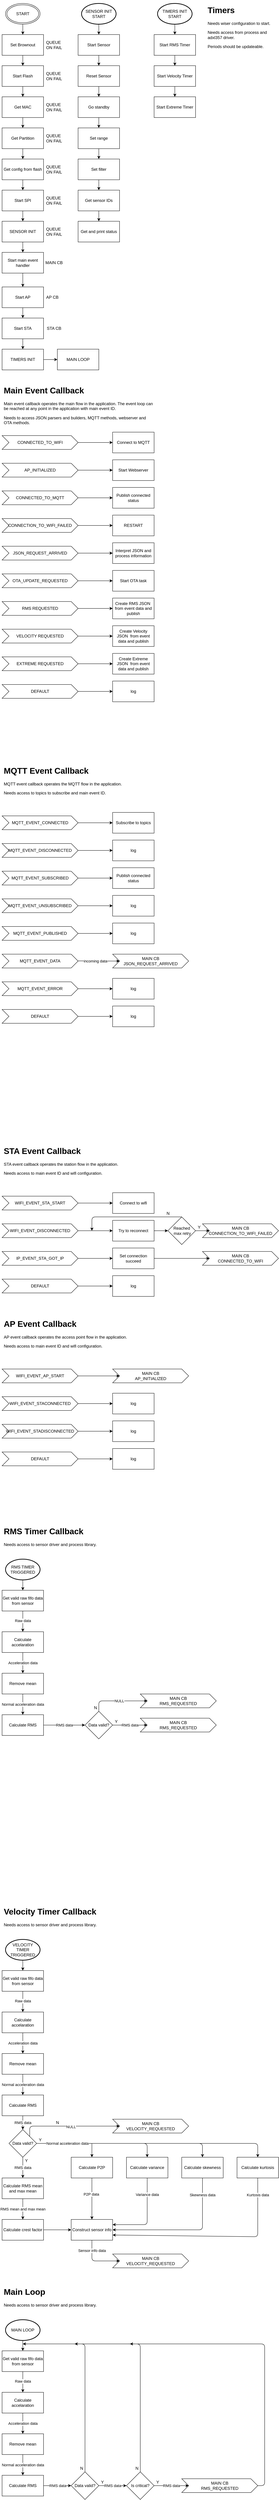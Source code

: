 <mxfile><diagram id="dHysJ7W38KadQ6TBXxFh" name="Page-1"><mxGraphModel dx="1152" dy="-629" grid="1" gridSize="10" guides="1" tooltips="1" connect="1" arrows="1" fold="1" page="1" pageScale="1" pageWidth="850" pageHeight="1100" math="0" shadow="0"><root><mxCell id="0"/><mxCell id="1" parent="0"/><mxCell id="74" value="" style="edgeStyle=none;html=1;" parent="1" source="72" target="73" edge="1"><mxGeometry relative="1" as="geometry"/></mxCell><mxCell id="72" value="START" style="ellipse;shape=doubleEllipse;whiteSpace=wrap;html=1;" parent="1" vertex="1"><mxGeometry x="50" y="1120" width="100" height="60" as="geometry"/></mxCell><mxCell id="76" value="" style="edgeStyle=none;html=1;" parent="1" source="73" target="75" edge="1"><mxGeometry relative="1" as="geometry"/></mxCell><mxCell id="73" value="Set Brownout" style="whiteSpace=wrap;html=1;" parent="1" vertex="1"><mxGeometry x="40" y="1210" width="120" height="60" as="geometry"/></mxCell><mxCell id="78" value="" style="edgeStyle=none;html=1;" parent="1" source="75" target="77" edge="1"><mxGeometry relative="1" as="geometry"/></mxCell><mxCell id="75" value="Start Flash" style="whiteSpace=wrap;html=1;" parent="1" vertex="1"><mxGeometry x="40" y="1300" width="120" height="60" as="geometry"/></mxCell><mxCell id="80" value="" style="edgeStyle=none;html=1;" parent="1" source="77" target="79" edge="1"><mxGeometry relative="1" as="geometry"/></mxCell><mxCell id="77" value="Get MAC" style="whiteSpace=wrap;html=1;" parent="1" vertex="1"><mxGeometry x="40" y="1390" width="120" height="60" as="geometry"/></mxCell><mxCell id="82" value="" style="edgeStyle=none;html=1;" parent="1" source="79" target="81" edge="1"><mxGeometry relative="1" as="geometry"/></mxCell><mxCell id="79" value="Get Partition" style="whiteSpace=wrap;html=1;" parent="1" vertex="1"><mxGeometry x="40" y="1480" width="120" height="60" as="geometry"/></mxCell><mxCell id="84" value="" style="edgeStyle=none;html=1;" parent="1" source="81" target="83" edge="1"><mxGeometry relative="1" as="geometry"/></mxCell><mxCell id="81" value="Get config from flash" style="whiteSpace=wrap;html=1;" parent="1" vertex="1"><mxGeometry x="40" y="1570" width="120" height="60" as="geometry"/></mxCell><mxCell id="123" style="edgeStyle=none;html=1;exitX=0.5;exitY=1;exitDx=0;exitDy=0;entryX=0.5;entryY=0;entryDx=0;entryDy=0;" parent="1" source="83" target="108" edge="1"><mxGeometry relative="1" as="geometry"/></mxCell><mxCell id="83" value="Start SPI" style="whiteSpace=wrap;html=1;" parent="1" vertex="1"><mxGeometry x="40" y="1660" width="120" height="60" as="geometry"/></mxCell><mxCell id="90" value="" style="edgeStyle=none;html=1;" parent="1" source="87" target="89" edge="1"><mxGeometry relative="1" as="geometry"/></mxCell><mxCell id="87" value="Reset Sensor" style="whiteSpace=wrap;html=1;" parent="1" vertex="1"><mxGeometry x="260" y="1300" width="120" height="60" as="geometry"/></mxCell><mxCell id="92" value="" style="edgeStyle=none;html=1;" parent="1" source="89" target="91" edge="1"><mxGeometry relative="1" as="geometry"/></mxCell><mxCell id="89" value="Go standby" style="whiteSpace=wrap;html=1;" parent="1" vertex="1"><mxGeometry x="260" y="1390" width="120" height="60" as="geometry"/></mxCell><mxCell id="94" value="" style="edgeStyle=none;html=1;" parent="1" source="91" target="93" edge="1"><mxGeometry relative="1" as="geometry"/></mxCell><mxCell id="91" value="Set range" style="whiteSpace=wrap;html=1;" parent="1" vertex="1"><mxGeometry x="260" y="1480" width="120" height="60" as="geometry"/></mxCell><mxCell id="96" value="" style="edgeStyle=none;html=1;" parent="1" source="93" target="95" edge="1"><mxGeometry relative="1" as="geometry"/></mxCell><mxCell id="93" value="Set filter" style="whiteSpace=wrap;html=1;" parent="1" vertex="1"><mxGeometry x="260" y="1570" width="120" height="60" as="geometry"/></mxCell><mxCell id="98" value="" style="edgeStyle=none;html=1;" parent="1" source="95" target="97" edge="1"><mxGeometry relative="1" as="geometry"/></mxCell><mxCell id="95" value="Get sensor IDs" style="whiteSpace=wrap;html=1;" parent="1" vertex="1"><mxGeometry x="260" y="1660" width="120" height="60" as="geometry"/></mxCell><mxCell id="97" value="Get and print status" style="whiteSpace=wrap;html=1;" parent="1" vertex="1"><mxGeometry x="260" y="1750" width="120" height="60" as="geometry"/></mxCell><mxCell id="102" value="" style="edgeStyle=none;html=1;" parent="1" source="99" target="101" edge="1"><mxGeometry relative="1" as="geometry"/></mxCell><mxCell id="99" value="Start AP" style="whiteSpace=wrap;html=1;" parent="1" vertex="1"><mxGeometry x="40" y="1940" width="120" height="60" as="geometry"/></mxCell><mxCell id="125" value="" style="edgeStyle=none;html=1;" parent="1" source="101" target="124" edge="1"><mxGeometry relative="1" as="geometry"/></mxCell><mxCell id="101" value="Start STA" style="whiteSpace=wrap;html=1;" parent="1" vertex="1"><mxGeometry x="40" y="2030" width="120" height="60" as="geometry"/></mxCell><mxCell id="119" style="edgeStyle=none;html=1;exitX=0.5;exitY=1;exitDx=0;exitDy=0;exitPerimeter=0;entryX=0.5;entryY=0;entryDx=0;entryDy=0;" parent="1" source="103" target="118" edge="1"><mxGeometry relative="1" as="geometry"/></mxCell><mxCell id="103" value="&lt;span&gt;SENSOR INIT START&lt;/span&gt;" style="strokeWidth=2;html=1;shape=mxgraph.flowchart.start_1;whiteSpace=wrap;" parent="1" vertex="1"><mxGeometry x="270" y="1120" width="100" height="60" as="geometry"/></mxCell><mxCell id="149" value="" style="edgeStyle=none;html=1;" parent="1" source="108" target="148" edge="1"><mxGeometry relative="1" as="geometry"/></mxCell><mxCell id="108" value="SENSOR INIT" style="whiteSpace=wrap;html=1;" parent="1" vertex="1"><mxGeometry x="40" y="1750" width="120" height="60" as="geometry"/></mxCell><mxCell id="113" value="STA CB" style="text;html=1;align=center;verticalAlign=middle;resizable=0;points=[];autosize=1;strokeColor=none;fillColor=none;" parent="1" vertex="1"><mxGeometry x="160" y="2050" width="60" height="20" as="geometry"/></mxCell><mxCell id="114" value="AP CB" style="text;html=1;align=center;verticalAlign=middle;resizable=0;points=[];autosize=1;strokeColor=none;fillColor=none;" parent="1" vertex="1"><mxGeometry x="160" y="1960" width="50" height="20" as="geometry"/></mxCell><mxCell id="122" style="edgeStyle=none;html=1;exitX=0.5;exitY=1;exitDx=0;exitDy=0;entryX=0.5;entryY=0;entryDx=0;entryDy=0;" parent="1" source="118" target="87" edge="1"><mxGeometry relative="1" as="geometry"/></mxCell><mxCell id="118" value="Start Sensor" style="whiteSpace=wrap;html=1;" parent="1" vertex="1"><mxGeometry x="260" y="1210" width="120" height="60" as="geometry"/></mxCell><mxCell id="153" value="" style="edgeStyle=none;html=1;" parent="1" source="124" target="152" edge="1"><mxGeometry relative="1" as="geometry"/></mxCell><mxCell id="124" value="TIMERS INIT" style="whiteSpace=wrap;html=1;" parent="1" vertex="1"><mxGeometry x="40" y="2120" width="120" height="60" as="geometry"/></mxCell><mxCell id="133" value="" style="edgeStyle=none;html=1;" parent="1" source="134" target="136" edge="1"><mxGeometry relative="1" as="geometry"/></mxCell><mxCell id="134" value="Start Velocity Timer" style="whiteSpace=wrap;html=1;" parent="1" vertex="1"><mxGeometry x="480" y="1300" width="120" height="60" as="geometry"/></mxCell><mxCell id="136" value="Start Extreme Timer" style="whiteSpace=wrap;html=1;" parent="1" vertex="1"><mxGeometry x="480" y="1390" width="120" height="60" as="geometry"/></mxCell><mxCell id="144" style="edgeStyle=none;html=1;exitX=0.5;exitY=1;exitDx=0;exitDy=0;exitPerimeter=0;entryX=0.5;entryY=0;entryDx=0;entryDy=0;" parent="1" source="145" target="147" edge="1"><mxGeometry relative="1" as="geometry"/></mxCell><mxCell id="145" value="&lt;span&gt;TIMERS INIT START&lt;/span&gt;" style="strokeWidth=2;html=1;shape=mxgraph.flowchart.start_1;whiteSpace=wrap;" parent="1" vertex="1"><mxGeometry x="490" y="1120" width="100" height="60" as="geometry"/></mxCell><mxCell id="146" style="edgeStyle=none;html=1;exitX=0.5;exitY=1;exitDx=0;exitDy=0;entryX=0.5;entryY=0;entryDx=0;entryDy=0;" parent="1" source="147" target="134" edge="1"><mxGeometry relative="1" as="geometry"/></mxCell><mxCell id="147" value="Start RMS Timer" style="whiteSpace=wrap;html=1;" parent="1" vertex="1"><mxGeometry x="480" y="1210" width="120" height="60" as="geometry"/></mxCell><mxCell id="150" style="edgeStyle=none;html=1;exitX=0.5;exitY=1;exitDx=0;exitDy=0;entryX=0.5;entryY=0;entryDx=0;entryDy=0;" parent="1" source="148" target="99" edge="1"><mxGeometry relative="1" as="geometry"/></mxCell><mxCell id="148" value="Start main event handler" style="whiteSpace=wrap;html=1;" parent="1" vertex="1"><mxGeometry x="40" y="1840" width="120" height="60" as="geometry"/></mxCell><mxCell id="151" value="MAIN CB" style="text;html=1;align=center;verticalAlign=middle;resizable=0;points=[];autosize=1;strokeColor=none;fillColor=none;" parent="1" vertex="1"><mxGeometry x="155" y="1860" width="70" height="20" as="geometry"/></mxCell><mxCell id="152" value="MAIN LOOP" style="whiteSpace=wrap;html=1;" parent="1" vertex="1"><mxGeometry x="200" y="2120" width="120" height="60" as="geometry"/></mxCell><mxCell id="156" value="&lt;h1&gt;Timers&lt;/h1&gt;&lt;p&gt;&lt;span&gt;Needs wiser configuration to start.&lt;/span&gt;&lt;/p&gt;&lt;p&gt;&lt;span&gt;Needs access from process and adxl357 driver.&lt;/span&gt;&lt;/p&gt;&lt;p&gt;Periods should be updateable.&lt;/p&gt;" style="text;html=1;strokeColor=none;fillColor=none;spacing=5;spacingTop=-20;whiteSpace=wrap;overflow=hidden;rounded=0;" parent="1" vertex="1"><mxGeometry x="630" y="1120" width="190" height="330" as="geometry"/></mxCell><mxCell id="157" value="QUEUE&amp;nbsp;&lt;br&gt;ON FAIL" style="text;html=1;align=center;verticalAlign=middle;resizable=0;points=[];autosize=1;strokeColor=none;fillColor=none;" parent="1" vertex="1"><mxGeometry x="160" y="1225" width="60" height="30" as="geometry"/></mxCell><mxCell id="158" value="QUEUE&amp;nbsp;&lt;br&gt;ON FAIL" style="text;html=1;align=center;verticalAlign=middle;resizable=0;points=[];autosize=1;strokeColor=none;fillColor=none;" parent="1" vertex="1"><mxGeometry x="160" y="1315" width="60" height="30" as="geometry"/></mxCell><mxCell id="159" value="QUEUE&amp;nbsp;&lt;br&gt;ON FAIL" style="text;html=1;align=center;verticalAlign=middle;resizable=0;points=[];autosize=1;strokeColor=none;fillColor=none;" parent="1" vertex="1"><mxGeometry x="160" y="1405" width="60" height="30" as="geometry"/></mxCell><mxCell id="160" value="QUEUE&amp;nbsp;&lt;br&gt;ON FAIL" style="text;html=1;align=center;verticalAlign=middle;resizable=0;points=[];autosize=1;strokeColor=none;fillColor=none;" parent="1" vertex="1"><mxGeometry x="160" y="1495" width="60" height="30" as="geometry"/></mxCell><mxCell id="161" value="QUEUE&amp;nbsp;&lt;br&gt;ON FAIL" style="text;html=1;align=center;verticalAlign=middle;resizable=0;points=[];autosize=1;strokeColor=none;fillColor=none;" parent="1" vertex="1"><mxGeometry x="160" y="1585" width="60" height="30" as="geometry"/></mxCell><mxCell id="162" value="QUEUE&amp;nbsp;&lt;br&gt;ON FAIL" style="text;html=1;align=center;verticalAlign=middle;resizable=0;points=[];autosize=1;strokeColor=none;fillColor=none;" parent="1" vertex="1"><mxGeometry x="160" y="1675" width="60" height="30" as="geometry"/></mxCell><mxCell id="163" value="QUEUE&amp;nbsp;&lt;br&gt;ON FAIL" style="text;html=1;align=center;verticalAlign=middle;resizable=0;points=[];autosize=1;strokeColor=none;fillColor=none;" parent="1" vertex="1"><mxGeometry x="160" y="1765" width="60" height="30" as="geometry"/></mxCell><mxCell id="226" value="" style="edgeStyle=none;html=1;" parent="1" source="206" target="225" edge="1"><mxGeometry relative="1" as="geometry"/></mxCell><mxCell id="206" value="CONNECTED_TO_WIFI" style="shape=step;perimeter=stepPerimeter;whiteSpace=wrap;html=1;fixedSize=1;" parent="1" vertex="1"><mxGeometry x="40" y="2370" width="220" height="40" as="geometry"/></mxCell><mxCell id="228" value="" style="edgeStyle=none;html=1;" parent="1" source="214" target="227" edge="1"><mxGeometry relative="1" as="geometry"/></mxCell><mxCell id="214" value="AP_INITIALIZED" style="shape=step;perimeter=stepPerimeter;whiteSpace=wrap;html=1;fixedSize=1;" parent="1" vertex="1"><mxGeometry x="40" y="2450" width="220" height="40" as="geometry"/></mxCell><mxCell id="234" value="" style="edgeStyle=none;html=1;" parent="1" source="218" target="233" edge="1"><mxGeometry relative="1" as="geometry"/></mxCell><mxCell id="218" value="CONNECTED_TO_MQTT" style="shape=step;perimeter=stepPerimeter;whiteSpace=wrap;html=1;fixedSize=1;" parent="1" vertex="1"><mxGeometry x="40" y="2530" width="220" height="40" as="geometry"/></mxCell><mxCell id="236" value="" style="edgeStyle=none;html=1;" parent="1" source="220" target="235" edge="1"><mxGeometry relative="1" as="geometry"/></mxCell><mxCell id="220" value="CONNECTION_TO_WIFI_FAILED" style="shape=step;perimeter=stepPerimeter;whiteSpace=wrap;html=1;fixedSize=1;" parent="1" vertex="1"><mxGeometry x="40" y="2610" width="220" height="40" as="geometry"/></mxCell><mxCell id="240" value="" style="edgeStyle=none;html=1;" parent="1" source="221" target="239" edge="1"><mxGeometry relative="1" as="geometry"/></mxCell><mxCell id="221" value="RMS REQUESTED" style="shape=step;perimeter=stepPerimeter;whiteSpace=wrap;html=1;fixedSize=1;" parent="1" vertex="1"><mxGeometry x="40" y="2850" width="220" height="40" as="geometry"/></mxCell><mxCell id="242" style="edgeStyle=none;html=1;exitX=1;exitY=0.5;exitDx=0;exitDy=0;entryX=0;entryY=0.5;entryDx=0;entryDy=0;" parent="1" source="222" target="241" edge="1"><mxGeometry relative="1" as="geometry"/></mxCell><mxCell id="222" value="VELOCITY REQUESTED" style="shape=step;perimeter=stepPerimeter;whiteSpace=wrap;html=1;fixedSize=1;" parent="1" vertex="1"><mxGeometry x="40" y="2930" width="220" height="40" as="geometry"/></mxCell><mxCell id="244" style="edgeStyle=none;html=1;exitX=1;exitY=0.5;exitDx=0;exitDy=0;entryX=0;entryY=0.5;entryDx=0;entryDy=0;" parent="1" source="223" target="243" edge="1"><mxGeometry relative="1" as="geometry"/></mxCell><mxCell id="223" value="EXTREME REQUESTED" style="shape=step;perimeter=stepPerimeter;whiteSpace=wrap;html=1;fixedSize=1;" parent="1" vertex="1"><mxGeometry x="40" y="3010" width="220" height="40" as="geometry"/></mxCell><mxCell id="238" value="" style="edgeStyle=none;html=1;" parent="1" source="224" target="237" edge="1"><mxGeometry relative="1" as="geometry"/></mxCell><mxCell id="224" value="OTA_UPDATE_REQUESTED" style="shape=step;perimeter=stepPerimeter;whiteSpace=wrap;html=1;fixedSize=1;" parent="1" vertex="1"><mxGeometry x="40" y="2770" width="220" height="40" as="geometry"/></mxCell><mxCell id="225" value="Connect to MQTT" style="whiteSpace=wrap;html=1;" parent="1" vertex="1"><mxGeometry x="360" y="2360" width="120" height="60" as="geometry"/></mxCell><mxCell id="227" value="Start Webserver" style="whiteSpace=wrap;html=1;" parent="1" vertex="1"><mxGeometry x="360" y="2440" width="120" height="60" as="geometry"/></mxCell><mxCell id="233" value="Publish connected status" style="whiteSpace=wrap;html=1;" parent="1" vertex="1"><mxGeometry x="360" y="2520" width="120" height="60" as="geometry"/></mxCell><mxCell id="235" value="RESTART" style="whiteSpace=wrap;html=1;" parent="1" vertex="1"><mxGeometry x="360" y="2600" width="120" height="60" as="geometry"/></mxCell><mxCell id="237" value="Start OTA task" style="whiteSpace=wrap;html=1;" parent="1" vertex="1"><mxGeometry x="360" y="2760" width="120" height="60" as="geometry"/></mxCell><mxCell id="239" value="Create RMS JSON&amp;nbsp; from event data and publish" style="whiteSpace=wrap;html=1;" parent="1" vertex="1"><mxGeometry x="360" y="2840" width="120" height="60" as="geometry"/></mxCell><mxCell id="241" value="Create Velocity JSON&amp;nbsp; from event data and publish" style="whiteSpace=wrap;html=1;" parent="1" vertex="1"><mxGeometry x="360" y="2920" width="120" height="60" as="geometry"/></mxCell><mxCell id="243" value="Create Extreme JSON&amp;nbsp; from event data and publish" style="whiteSpace=wrap;html=1;" parent="1" vertex="1"><mxGeometry x="360" y="3000" width="120" height="60" as="geometry"/></mxCell><mxCell id="246" value="&lt;h1&gt;Main Event Callback&lt;/h1&gt;&lt;p&gt;Main event callback operates the main flow in the application. The event loop can be reached at any point in the application with main event ID.&lt;/p&gt;&lt;p&gt;Needs to access JSON parsers and builders, MQTT methods, webserver and OTA methods.&lt;/p&gt;" style="text;html=1;strokeColor=none;fillColor=none;spacing=5;spacingTop=-20;whiteSpace=wrap;overflow=hidden;rounded=0;" parent="1" vertex="1"><mxGeometry x="40" y="2220" width="440" height="130" as="geometry"/></mxCell><mxCell id="247" value="" style="edgeStyle=none;html=1;" parent="1" source="248" target="263" edge="1"><mxGeometry relative="1" as="geometry"/></mxCell><mxCell id="248" value="MQTT_EVENT_CONNECTED" style="shape=step;perimeter=stepPerimeter;whiteSpace=wrap;html=1;fixedSize=1;" parent="1" vertex="1"><mxGeometry x="40" y="3470" width="220" height="40" as="geometry"/></mxCell><mxCell id="249" value="" style="edgeStyle=none;html=1;" parent="1" source="250" target="264" edge="1"><mxGeometry relative="1" as="geometry"/></mxCell><mxCell id="250" value="MQTT_EVENT_DISCONNECTED" style="shape=step;perimeter=stepPerimeter;whiteSpace=wrap;html=1;fixedSize=1;" parent="1" vertex="1"><mxGeometry x="40" y="3550" width="220" height="40" as="geometry"/></mxCell><mxCell id="251" value="" style="edgeStyle=none;html=1;" parent="1" source="252" target="265" edge="1"><mxGeometry relative="1" as="geometry"/></mxCell><mxCell id="252" value="MQTT_EVENT_SUBSCRIBED" style="shape=step;perimeter=stepPerimeter;whiteSpace=wrap;html=1;fixedSize=1;" parent="1" vertex="1"><mxGeometry x="40" y="3630" width="220" height="40" as="geometry"/></mxCell><mxCell id="253" value="" style="edgeStyle=none;html=1;" parent="1" source="254" target="266" edge="1"><mxGeometry relative="1" as="geometry"/></mxCell><mxCell id="254" value="MQTT_EVENT_UNSUBSCRIBED" style="shape=step;perimeter=stepPerimeter;whiteSpace=wrap;html=1;fixedSize=1;" parent="1" vertex="1"><mxGeometry x="40" y="3710" width="220" height="40" as="geometry"/></mxCell><mxCell id="256" value="MQTT_EVENT_DATA" style="shape=step;perimeter=stepPerimeter;whiteSpace=wrap;html=1;fixedSize=1;" parent="1" vertex="1"><mxGeometry x="40" y="3870" width="220" height="40" as="geometry"/></mxCell><mxCell id="257" style="edgeStyle=none;html=1;exitX=1;exitY=0.5;exitDx=0;exitDy=0;entryX=0;entryY=0.5;entryDx=0;entryDy=0;" parent="1" source="258" target="269" edge="1"><mxGeometry relative="1" as="geometry"/></mxCell><mxCell id="258" value="MQTT_EVENT_ERROR" style="shape=step;perimeter=stepPerimeter;whiteSpace=wrap;html=1;fixedSize=1;" parent="1" vertex="1"><mxGeometry x="40" y="3950" width="220" height="40" as="geometry"/></mxCell><mxCell id="259" style="edgeStyle=none;html=1;exitX=1;exitY=0.5;exitDx=0;exitDy=0;entryX=0;entryY=0.5;entryDx=0;entryDy=0;" parent="1" source="260" target="270" edge="1"><mxGeometry relative="1" as="geometry"/></mxCell><mxCell id="260" value="DEFAULT" style="shape=step;perimeter=stepPerimeter;whiteSpace=wrap;html=1;fixedSize=1;" parent="1" vertex="1"><mxGeometry x="40" y="4030" width="220" height="40" as="geometry"/></mxCell><mxCell id="261" value="" style="edgeStyle=none;html=1;" parent="1" source="262" target="267" edge="1"><mxGeometry relative="1" as="geometry"/></mxCell><mxCell id="262" value="MQTT_EVENT_PUBLISHED" style="shape=step;perimeter=stepPerimeter;whiteSpace=wrap;html=1;fixedSize=1;" parent="1" vertex="1"><mxGeometry x="40" y="3790" width="220" height="40" as="geometry"/></mxCell><mxCell id="263" value="Subscribe to topics" style="whiteSpace=wrap;html=1;" parent="1" vertex="1"><mxGeometry x="360" y="3460" width="120" height="60" as="geometry"/></mxCell><mxCell id="264" value="log" style="whiteSpace=wrap;html=1;" parent="1" vertex="1"><mxGeometry x="360" y="3540" width="120" height="60" as="geometry"/></mxCell><mxCell id="265" value="Publish connected status" style="whiteSpace=wrap;html=1;" parent="1" vertex="1"><mxGeometry x="360" y="3620" width="120" height="60" as="geometry"/></mxCell><mxCell id="266" value="log" style="whiteSpace=wrap;html=1;" parent="1" vertex="1"><mxGeometry x="360" y="3700" width="120" height="60" as="geometry"/></mxCell><mxCell id="267" value="log" style="whiteSpace=wrap;html=1;" parent="1" vertex="1"><mxGeometry x="360" y="3780" width="120" height="60" as="geometry"/></mxCell><mxCell id="269" value="log" style="whiteSpace=wrap;html=1;" parent="1" vertex="1"><mxGeometry x="360" y="3940" width="120" height="60" as="geometry"/></mxCell><mxCell id="270" value="log" style="whiteSpace=wrap;html=1;" parent="1" vertex="1"><mxGeometry x="360" y="4020" width="120" height="60" as="geometry"/></mxCell><mxCell id="271" value="&lt;h1&gt;MQTT Event Callback&lt;/h1&gt;&lt;p&gt;MQTT event callback operates the MQTT flow in the application.&lt;/p&gt;&lt;p&gt;Needs access to topics to subscribe and main event ID.&lt;/p&gt;" style="text;html=1;strokeColor=none;fillColor=none;spacing=5;spacingTop=-20;whiteSpace=wrap;overflow=hidden;rounded=0;" parent="1" vertex="1"><mxGeometry x="40" y="3320" width="440" height="130" as="geometry"/></mxCell><mxCell id="272" value="MAIN CB &lt;br&gt;JSON_REQUEST_ARRIVED" style="shape=step;perimeter=stepPerimeter;whiteSpace=wrap;html=1;fixedSize=1;" parent="1" vertex="1"><mxGeometry x="360" y="3870" width="220" height="40" as="geometry"/></mxCell><mxCell id="274" value="" style="endArrow=classic;html=1;entryX=0;entryY=0.5;entryDx=0;entryDy=0;" parent="1" target="272" edge="1"><mxGeometry relative="1" as="geometry"><mxPoint x="260" y="3889.5" as="sourcePoint"/><mxPoint x="360" y="3889.5" as="targetPoint"/></mxGeometry></mxCell><mxCell id="275" value="incoming data" style="edgeLabel;resizable=0;html=1;align=center;verticalAlign=middle;" parent="274" connectable="0" vertex="1"><mxGeometry relative="1" as="geometry"><mxPoint x="-10" as="offset"/></mxGeometry></mxCell><mxCell id="277" value="" style="edgeStyle=none;html=1;" parent="1" source="278" target="292" edge="1"><mxGeometry relative="1" as="geometry"/></mxCell><mxCell id="278" value="WIFI_EVENT_STA_START" style="shape=step;perimeter=stepPerimeter;whiteSpace=wrap;html=1;fixedSize=1;" parent="1" vertex="1"><mxGeometry x="40" y="4570" width="220" height="40" as="geometry"/></mxCell><mxCell id="279" value="" style="edgeStyle=none;html=1;" parent="1" source="280" target="293" edge="1"><mxGeometry relative="1" as="geometry"/></mxCell><mxCell id="280" value="WIFI_EVENT_DISCONNECTED" style="shape=step;perimeter=stepPerimeter;whiteSpace=wrap;html=1;fixedSize=1;" parent="1" vertex="1"><mxGeometry x="40" y="4650" width="220" height="40" as="geometry"/></mxCell><mxCell id="316" style="edgeStyle=none;html=1;exitX=1;exitY=0.5;exitDx=0;exitDy=0;entryX=0;entryY=0.5;entryDx=0;entryDy=0;" parent="1" source="285" target="315" edge="1"><mxGeometry relative="1" as="geometry"/></mxCell><mxCell id="285" value="IP_EVENT_STA_GOT_IP" style="shape=step;perimeter=stepPerimeter;whiteSpace=wrap;html=1;fixedSize=1;" parent="1" vertex="1"><mxGeometry x="40" y="4730" width="220" height="40" as="geometry"/></mxCell><mxCell id="288" style="edgeStyle=none;html=1;exitX=1;exitY=0.5;exitDx=0;exitDy=0;entryX=0;entryY=0.5;entryDx=0;entryDy=0;" parent="1" source="289" target="298" edge="1"><mxGeometry relative="1" as="geometry"/></mxCell><mxCell id="289" value="DEFAULT" style="shape=step;perimeter=stepPerimeter;whiteSpace=wrap;html=1;fixedSize=1;" parent="1" vertex="1"><mxGeometry x="40" y="4810" width="220" height="40" as="geometry"/></mxCell><mxCell id="292" value="Connect to wifi" style="whiteSpace=wrap;html=1;" parent="1" vertex="1"><mxGeometry x="360" y="4560" width="120" height="60" as="geometry"/></mxCell><mxCell id="304" value="" style="edgeStyle=none;html=1;" parent="1" source="293" target="303" edge="1"><mxGeometry relative="1" as="geometry"/></mxCell><mxCell id="293" value="Try to reconnect" style="whiteSpace=wrap;html=1;" parent="1" vertex="1"><mxGeometry x="360" y="4640" width="120" height="60" as="geometry"/></mxCell><mxCell id="298" value="log" style="whiteSpace=wrap;html=1;" parent="1" vertex="1"><mxGeometry x="360" y="4800" width="120" height="60" as="geometry"/></mxCell><mxCell id="299" value="&lt;h1&gt;STA Event Callback&lt;/h1&gt;&lt;p&gt;STA event callback operates the station flow in the application.&lt;/p&gt;&lt;p&gt;Needs access to main event ID and wifi configuration.&lt;/p&gt;" style="text;html=1;strokeColor=none;fillColor=none;spacing=5;spacingTop=-20;whiteSpace=wrap;overflow=hidden;rounded=0;" parent="1" vertex="1"><mxGeometry x="40" y="4420" width="440" height="130" as="geometry"/></mxCell><mxCell id="300" value="MAIN CB &lt;br&gt;CONNECTED_TO_WIFI" style="shape=step;perimeter=stepPerimeter;whiteSpace=wrap;html=1;fixedSize=1;" parent="1" vertex="1"><mxGeometry x="620" y="4730" width="220" height="40" as="geometry"/></mxCell><mxCell id="306" value="" style="edgeStyle=none;html=1;entryX=0;entryY=0.5;entryDx=0;entryDy=0;" parent="1" source="303" target="312" edge="1"><mxGeometry relative="1" as="geometry"><mxPoint x="640" y="4670" as="targetPoint"/></mxGeometry></mxCell><mxCell id="313" style="edgeStyle=none;html=1;exitX=0.5;exitY=0;exitDx=0;exitDy=0;" parent="1" source="303" edge="1"><mxGeometry relative="1" as="geometry"><mxPoint x="300" y="4670" as="targetPoint"/><Array as="points"><mxPoint x="300" y="4630"/></Array></mxGeometry></mxCell><mxCell id="303" value="Reached&lt;br&gt;&amp;nbsp;max retry" style="rhombus;whiteSpace=wrap;html=1;" parent="1" vertex="1"><mxGeometry x="520" y="4630" width="80" height="80" as="geometry"/></mxCell><mxCell id="307" value="Y" style="text;html=1;align=center;verticalAlign=middle;resizable=0;points=[];autosize=1;strokeColor=none;fillColor=none;" parent="1" vertex="1"><mxGeometry x="600" y="4650" width="20" height="20" as="geometry"/></mxCell><mxCell id="309" value="" style="edgeStyle=none;html=1;" parent="1" source="310" target="311" edge="1"><mxGeometry relative="1" as="geometry"/></mxCell><mxCell id="310" value="JSON_REQUEST_ARRIVED" style="shape=step;perimeter=stepPerimeter;whiteSpace=wrap;html=1;fixedSize=1;" parent="1" vertex="1"><mxGeometry x="40" y="2690" width="220" height="40" as="geometry"/></mxCell><mxCell id="311" value="Interpret JSON and process information" style="whiteSpace=wrap;html=1;" parent="1" vertex="1"><mxGeometry x="360" y="2680" width="120" height="60" as="geometry"/></mxCell><mxCell id="312" value="MAIN CB &lt;br&gt;CONNECTION_TO_WIFI_FAILED" style="shape=step;perimeter=stepPerimeter;whiteSpace=wrap;html=1;fixedSize=1;" parent="1" vertex="1"><mxGeometry x="620" y="4650" width="220" height="40" as="geometry"/></mxCell><mxCell id="314" value="N" style="text;html=1;align=center;verticalAlign=middle;resizable=0;points=[];autosize=1;strokeColor=none;fillColor=none;" parent="1" vertex="1"><mxGeometry x="510" y="4610" width="20" height="20" as="geometry"/></mxCell><mxCell id="317" style="edgeStyle=none;html=1;exitX=1;exitY=0.5;exitDx=0;exitDy=0;entryX=0;entryY=0.5;entryDx=0;entryDy=0;" parent="1" source="315" target="300" edge="1"><mxGeometry relative="1" as="geometry"/></mxCell><mxCell id="315" value="Set connection succeed" style="whiteSpace=wrap;html=1;" parent="1" vertex="1"><mxGeometry x="360" y="4720" width="120" height="60" as="geometry"/></mxCell><mxCell id="318" value="" style="edgeStyle=none;html=1;entryX=0;entryY=0.5;entryDx=0;entryDy=0;" parent="1" source="319" target="340" edge="1"><mxGeometry relative="1" as="geometry"><mxPoint x="360" y="5090" as="targetPoint"/></mxGeometry></mxCell><mxCell id="319" value="WIFI_EVENT_AP_START" style="shape=step;perimeter=stepPerimeter;whiteSpace=wrap;html=1;fixedSize=1;" parent="1" vertex="1"><mxGeometry x="40" y="5070" width="220" height="40" as="geometry"/></mxCell><mxCell id="320" value="" style="edgeStyle=none;html=1;" parent="1" source="321" target="328" edge="1"><mxGeometry relative="1" as="geometry"/></mxCell><mxCell id="321" value="WIFI_EVENT_STACONNECTED" style="shape=step;perimeter=stepPerimeter;whiteSpace=wrap;html=1;fixedSize=1;" parent="1" vertex="1"><mxGeometry x="40" y="5150" width="220" height="40" as="geometry"/></mxCell><mxCell id="324" style="edgeStyle=none;html=1;exitX=1;exitY=0.5;exitDx=0;exitDy=0;entryX=0;entryY=0.5;entryDx=0;entryDy=0;" parent="1" source="325" target="329" edge="1"><mxGeometry relative="1" as="geometry"/></mxCell><mxCell id="325" value="DEFAULT" style="shape=step;perimeter=stepPerimeter;whiteSpace=wrap;html=1;fixedSize=1;" parent="1" vertex="1"><mxGeometry x="40" y="5310" width="220" height="40" as="geometry"/></mxCell><mxCell id="328" value="log" style="whiteSpace=wrap;html=1;" parent="1" vertex="1"><mxGeometry x="360" y="5140" width="120" height="60" as="geometry"/></mxCell><mxCell id="329" value="log" style="whiteSpace=wrap;html=1;" parent="1" vertex="1"><mxGeometry x="360" y="5300" width="120" height="60" as="geometry"/></mxCell><mxCell id="330" value="&lt;h1&gt;AP Event Callback&lt;/h1&gt;&lt;p&gt;AP event callback operates the access point flow in the application.&lt;/p&gt;&lt;p&gt;Needs access to main event ID and wifi configuration.&lt;/p&gt;" style="text;html=1;strokeColor=none;fillColor=none;spacing=5;spacingTop=-20;whiteSpace=wrap;overflow=hidden;rounded=0;" parent="1" vertex="1"><mxGeometry x="40" y="4920" width="440" height="130" as="geometry"/></mxCell><mxCell id="340" value="MAIN CB &lt;br&gt;AP_INITIALIZED" style="shape=step;perimeter=stepPerimeter;whiteSpace=wrap;html=1;fixedSize=1;" parent="1" vertex="1"><mxGeometry x="360" y="5070" width="220" height="40" as="geometry"/></mxCell><mxCell id="341" value="" style="edgeStyle=none;html=1;" parent="1" source="342" target="343" edge="1"><mxGeometry relative="1" as="geometry"/></mxCell><mxCell id="342" value="WIFI_EVENT_STADISCONNECTED" style="shape=step;perimeter=stepPerimeter;whiteSpace=wrap;html=1;fixedSize=1;" parent="1" vertex="1"><mxGeometry x="40" y="5230" width="220" height="40" as="geometry"/></mxCell><mxCell id="343" value="log" style="whiteSpace=wrap;html=1;" parent="1" vertex="1"><mxGeometry x="360" y="5220" width="120" height="60" as="geometry"/></mxCell><mxCell id="344" style="edgeStyle=none;html=1;exitX=1;exitY=0.5;exitDx=0;exitDy=0;entryX=0;entryY=0.5;entryDx=0;entryDy=0;" parent="1" source="345" target="346" edge="1"><mxGeometry relative="1" as="geometry"/></mxCell><mxCell id="345" value="DEFAULT" style="shape=step;perimeter=stepPerimeter;whiteSpace=wrap;html=1;fixedSize=1;" parent="1" vertex="1"><mxGeometry x="40" y="3090" width="220" height="40" as="geometry"/></mxCell><mxCell id="346" value="log" style="whiteSpace=wrap;html=1;" parent="1" vertex="1"><mxGeometry x="360" y="3080" width="120" height="60" as="geometry"/></mxCell><mxCell id="347" value="Acceleration data" style="edgeStyle=none;html=1;" parent="1" source="348" target="349" edge="1"><mxGeometry relative="1" as="geometry"><Array as="points"><mxPoint x="100" y="5890"/></Array></mxGeometry></mxCell><mxCell id="348" value="Calculate accelaration" style="whiteSpace=wrap;html=1;" parent="1" vertex="1"><mxGeometry x="40" y="5830" width="120" height="60" as="geometry"/></mxCell><mxCell id="357" value="Normal acceleration data" style="edgeStyle=none;html=1;" parent="1" source="349" target="356" edge="1"><mxGeometry relative="1" as="geometry"/></mxCell><mxCell id="349" value="Remove mean" style="whiteSpace=wrap;html=1;" parent="1" vertex="1"><mxGeometry x="40" y="5950" width="120" height="60" as="geometry"/></mxCell><mxCell id="350" style="edgeStyle=none;html=1;exitX=0.5;exitY=1;exitDx=0;exitDy=0;exitPerimeter=0;entryX=0.5;entryY=0;entryDx=0;entryDy=0;" parent="1" source="351" target="353" edge="1"><mxGeometry relative="1" as="geometry"/></mxCell><mxCell id="351" value="&lt;span&gt;RMS TIMER TRIGGERED&lt;/span&gt;" style="strokeWidth=2;html=1;shape=mxgraph.flowchart.start_1;whiteSpace=wrap;" parent="1" vertex="1"><mxGeometry x="50" y="5620" width="100" height="60" as="geometry"/></mxCell><mxCell id="352" style="edgeStyle=none;html=1;exitX=0.5;exitY=1;exitDx=0;exitDy=0;entryX=0.5;entryY=0;entryDx=0;entryDy=0;" parent="1" source="353" target="348" edge="1"><mxGeometry relative="1" as="geometry"/></mxCell><mxCell id="355" value="Raw data" style="edgeLabel;html=1;align=center;verticalAlign=middle;resizable=0;points=[];" parent="352" vertex="1" connectable="0"><mxGeometry x="-0.182" y="2" relative="1" as="geometry"><mxPoint x="-2" y="3" as="offset"/></mxGeometry></mxCell><mxCell id="353" value="Get valid raw fifo data from sensor" style="whiteSpace=wrap;html=1;" parent="1" vertex="1"><mxGeometry x="40" y="5710" width="120" height="60" as="geometry"/></mxCell><mxCell id="359" value="" style="edgeStyle=none;html=1;entryX=0;entryY=0.5;entryDx=0;entryDy=0;" parent="1" source="356" target="405" edge="1"><mxGeometry relative="1" as="geometry"><mxPoint x="340" y="6100" as="targetPoint"/></mxGeometry></mxCell><mxCell id="361" value="RMS data" style="edgeLabel;html=1;align=center;verticalAlign=middle;resizable=0;points=[];" parent="359" vertex="1" connectable="0"><mxGeometry x="-0.267" y="1" relative="1" as="geometry"><mxPoint x="16" y="1" as="offset"/></mxGeometry></mxCell><mxCell id="356" value="Calculate RMS" style="whiteSpace=wrap;html=1;" parent="1" vertex="1"><mxGeometry x="40" y="6070" width="120" height="60" as="geometry"/></mxCell><mxCell id="360" value="MAIN CB &lt;br&gt;RMS_REQUESTED" style="shape=step;perimeter=stepPerimeter;whiteSpace=wrap;html=1;fixedSize=1;" parent="1" vertex="1"><mxGeometry x="440" y="6080" width="220" height="40" as="geometry"/></mxCell><mxCell id="363" value="&lt;h1&gt;RMS Timer Callback&lt;/h1&gt;&lt;p&gt;Needs access to sensor driver and process library.&lt;/p&gt;" style="text;html=1;strokeColor=none;fillColor=none;spacing=5;spacingTop=-20;whiteSpace=wrap;overflow=hidden;rounded=0;" parent="1" vertex="1"><mxGeometry x="40" y="5520" width="280" height="80" as="geometry"/></mxCell><mxCell id="364" value="Acceleration data" style="edgeStyle=none;html=1;" parent="1" source="365" target="367" edge="1"><mxGeometry relative="1" as="geometry"><Array as="points"><mxPoint x="100" y="6990"/></Array></mxGeometry></mxCell><mxCell id="365" value="Calculate accelaration" style="whiteSpace=wrap;html=1;" parent="1" vertex="1"><mxGeometry x="40" y="6930" width="120" height="60" as="geometry"/></mxCell><mxCell id="366" value="Normal acceleration data" style="edgeStyle=none;html=1;" parent="1" source="367" target="375" edge="1"><mxGeometry relative="1" as="geometry"><Array as="points"><mxPoint x="100" y="7150"/></Array><mxPoint as="offset"/></mxGeometry></mxCell><mxCell id="367" value="Remove mean" style="whiteSpace=wrap;html=1;" parent="1" vertex="1"><mxGeometry x="40" y="7050" width="120" height="60" as="geometry"/></mxCell><mxCell id="368" style="edgeStyle=none;html=1;exitX=0.5;exitY=1;exitDx=0;exitDy=0;exitPerimeter=0;entryX=0.5;entryY=0;entryDx=0;entryDy=0;" parent="1" source="369" target="372" edge="1"><mxGeometry relative="1" as="geometry"/></mxCell><mxCell id="369" value="&lt;span&gt;VELOCITY TIMER TRIGGERED&lt;/span&gt;" style="strokeWidth=2;html=1;shape=mxgraph.flowchart.start_1;whiteSpace=wrap;" parent="1" vertex="1"><mxGeometry x="50" y="6720" width="100" height="60" as="geometry"/></mxCell><mxCell id="370" style="edgeStyle=none;html=1;exitX=0.5;exitY=1;exitDx=0;exitDy=0;entryX=0.5;entryY=0;entryDx=0;entryDy=0;" parent="1" source="372" target="365" edge="1"><mxGeometry relative="1" as="geometry"/></mxCell><mxCell id="371" value="Raw data" style="edgeLabel;html=1;align=center;verticalAlign=middle;resizable=0;points=[];" parent="370" vertex="1" connectable="0"><mxGeometry x="-0.182" y="2" relative="1" as="geometry"><mxPoint x="-2" y="3" as="offset"/></mxGeometry></mxCell><mxCell id="372" value="Get valid raw fifo data from sensor" style="whiteSpace=wrap;html=1;" parent="1" vertex="1"><mxGeometry x="40" y="6810" width="120" height="60" as="geometry"/></mxCell><mxCell id="414" value="RMS data" style="edgeStyle=none;html=1;" parent="1" source="375" target="413" edge="1"><mxGeometry relative="1" as="geometry"/></mxCell><mxCell id="375" value="Calculate RMS" style="whiteSpace=wrap;html=1;" parent="1" vertex="1"><mxGeometry x="40" y="7170" width="120" height="60" as="geometry"/></mxCell><mxCell id="377" value="&lt;h1&gt;Velocity Timer Callback&lt;/h1&gt;&lt;p&gt;Needs access to sensor driver and process library.&lt;/p&gt;" style="text;html=1;strokeColor=none;fillColor=none;spacing=5;spacingTop=-20;whiteSpace=wrap;overflow=hidden;rounded=0;" parent="1" vertex="1"><mxGeometry x="40" y="6620" width="280" height="80" as="geometry"/></mxCell><mxCell id="381" value="RMS mean and max mean" style="edgeStyle=none;html=1;" parent="1" source="378" target="380" edge="1"><mxGeometry relative="1" as="geometry"/></mxCell><mxCell id="378" value="Calculate RMS mean and max mean" style="whiteSpace=wrap;html=1;" parent="1" vertex="1"><mxGeometry x="40" y="7410" width="120" height="60" as="geometry"/></mxCell><mxCell id="426" style="edgeStyle=none;html=1;exitX=1;exitY=0.5;exitDx=0;exitDy=0;entryX=0;entryY=0.5;entryDx=0;entryDy=0;" parent="1" source="380" target="391" edge="1"><mxGeometry relative="1" as="geometry"/></mxCell><mxCell id="380" value="Calculate crest factor" style="whiteSpace=wrap;html=1;" parent="1" vertex="1"><mxGeometry x="40" y="7530" width="120" height="60" as="geometry"/></mxCell><mxCell id="392" value="" style="edgeStyle=none;html=1;" parent="1" source="382" target="391" edge="1"><mxGeometry relative="1" as="geometry"/></mxCell><mxCell id="397" value="P2P data" style="edgeLabel;html=1;align=center;verticalAlign=middle;resizable=0;points=[];" parent="392" vertex="1" connectable="0"><mxGeometry x="-0.221" y="-2" relative="1" as="geometry"><mxPoint as="offset"/></mxGeometry></mxCell><mxCell id="421" style="edgeStyle=none;html=1;entryX=0.5;entryY=0;entryDx=0;entryDy=0;" parent="1" target="382" edge="1"><mxGeometry relative="1" as="geometry"><mxPoint x="300" y="7330" as="targetPoint"/><mxPoint x="300" y="7310" as="sourcePoint"/><Array as="points"/></mxGeometry></mxCell><mxCell id="382" value="Calculate P2P" style="whiteSpace=wrap;html=1;" parent="1" vertex="1"><mxGeometry x="240" y="7350" width="120" height="60" as="geometry"/></mxCell><mxCell id="394" style="edgeStyle=none;html=1;exitX=0.5;exitY=1;exitDx=0;exitDy=0;entryX=1;entryY=0.25;entryDx=0;entryDy=0;" parent="1" source="385" target="391" edge="1"><mxGeometry relative="1" as="geometry"><mxPoint x="300" y="7440" as="targetPoint"/><Array as="points"><mxPoint x="460" y="7440"/><mxPoint x="460" y="7545"/></Array></mxGeometry></mxCell><mxCell id="398" value="Variance data" style="edgeLabel;html=1;align=center;verticalAlign=middle;resizable=0;points=[];" parent="394" vertex="1" connectable="0"><mxGeometry x="-0.528" y="-1" relative="1" as="geometry"><mxPoint x="1" y="-8" as="offset"/></mxGeometry></mxCell><mxCell id="385" value="Calculate variance" style="whiteSpace=wrap;html=1;" parent="1" vertex="1"><mxGeometry x="400" y="7350" width="120" height="60" as="geometry"/></mxCell><mxCell id="386" value="" style="edgeStyle=none;html=1;entryX=0.5;entryY=0;entryDx=0;entryDy=0;exitX=1;exitY=0.5;exitDx=0;exitDy=0;" parent="1" source="413" target="385" edge="1"><mxGeometry x="0.684" relative="1" as="geometry"><mxPoint x="280" y="7310" as="sourcePoint"/><mxPoint x="460" y="7330" as="targetPoint"/><Array as="points"><mxPoint x="300" y="7310"/><mxPoint x="350" y="7310"/><mxPoint x="410" y="7310"/><mxPoint x="460" y="7310"/></Array><mxPoint as="offset"/></mxGeometry></mxCell><mxCell id="415" value="Normal acceleration data" style="edgeLabel;html=1;align=center;verticalAlign=middle;resizable=0;points=[];" parent="386" vertex="1" connectable="0"><mxGeometry x="-0.082" relative="1" as="geometry"><mxPoint x="-76" as="offset"/></mxGeometry></mxCell><mxCell id="395" style="edgeStyle=none;html=1;exitX=0.5;exitY=1;exitDx=0;exitDy=0;entryX=1;entryY=0.5;entryDx=0;entryDy=0;" parent="1" source="387" target="391" edge="1"><mxGeometry relative="1" as="geometry"><mxPoint x="300" y="7480" as="targetPoint"/><Array as="points"><mxPoint x="620" y="7480"/><mxPoint x="620" y="7560"/></Array></mxGeometry></mxCell><mxCell id="400" value="Skewness data" style="edgeLabel;html=1;align=center;verticalAlign=middle;resizable=0;points=[];" parent="395" vertex="1" connectable="0"><mxGeometry x="-0.696" y="1" relative="1" as="geometry"><mxPoint x="-1" y="-14" as="offset"/></mxGeometry></mxCell><mxCell id="387" value="Calculate skewness" style="whiteSpace=wrap;html=1;" parent="1" vertex="1"><mxGeometry x="560" y="7350" width="120" height="60" as="geometry"/></mxCell><mxCell id="388" value="" style="edgeStyle=none;html=1;entryX=0.5;entryY=0;entryDx=0;entryDy=0;" parent="1" target="387" edge="1"><mxGeometry x="0.684" relative="1" as="geometry"><mxPoint x="440" y="7310" as="sourcePoint"/><mxPoint x="620" y="7330" as="targetPoint"/><Array as="points"><mxPoint x="570" y="7310"/><mxPoint x="620" y="7310"/></Array><mxPoint as="offset"/></mxGeometry></mxCell><mxCell id="396" style="edgeStyle=none;html=1;exitX=0.5;exitY=1;exitDx=0;exitDy=0;entryX=1;entryY=0.75;entryDx=0;entryDy=0;" parent="1" source="389" target="391" edge="1"><mxGeometry relative="1" as="geometry"><mxPoint x="300" y="7520" as="targetPoint"/><Array as="points"><mxPoint x="780" y="7520"/><mxPoint x="780" y="7580"/></Array></mxGeometry></mxCell><mxCell id="401" value="Kurtosis data" style="edgeLabel;html=1;align=center;verticalAlign=middle;resizable=0;points=[];" parent="396" vertex="1" connectable="0"><mxGeometry x="-0.771" y="-1" relative="1" as="geometry"><mxPoint x="1" y="-19" as="offset"/></mxGeometry></mxCell><mxCell id="389" value="Calculate kurtosis" style="whiteSpace=wrap;html=1;" parent="1" vertex="1"><mxGeometry x="720" y="7350" width="120" height="60" as="geometry"/></mxCell><mxCell id="390" value="" style="edgeStyle=none;html=1;entryX=0.5;entryY=0;entryDx=0;entryDy=0;" parent="1" target="389" edge="1"><mxGeometry x="0.684" relative="1" as="geometry"><mxPoint x="600" y="7310" as="sourcePoint"/><mxPoint x="780" y="7330" as="targetPoint"/><Array as="points"><mxPoint x="730" y="7310"/><mxPoint x="780" y="7310"/></Array><mxPoint as="offset"/></mxGeometry></mxCell><mxCell id="404" value="Sensor info data" style="edgeStyle=none;html=1;exitX=0.5;exitY=1;exitDx=0;exitDy=0;entryX=0;entryY=0.5;entryDx=0;entryDy=0;" parent="1" source="391" target="403" edge="1"><mxGeometry x="-0.571" relative="1" as="geometry"><Array as="points"><mxPoint x="300" y="7650"/></Array><mxPoint as="offset"/></mxGeometry></mxCell><mxCell id="391" value="Construct sensor info" style="whiteSpace=wrap;html=1;" parent="1" vertex="1"><mxGeometry x="240" y="7530" width="120" height="60" as="geometry"/></mxCell><mxCell id="403" value="MAIN CB &lt;br&gt;VELOCITY_REQUESTED" style="shape=step;perimeter=stepPerimeter;whiteSpace=wrap;html=1;fixedSize=1;" parent="1" vertex="1"><mxGeometry x="360" y="7630" width="220" height="40" as="geometry"/></mxCell><mxCell id="406" value="RMS data" style="edgeStyle=none;html=1;exitX=1;exitY=0.5;exitDx=0;exitDy=0;entryX=0;entryY=0.5;entryDx=0;entryDy=0;" parent="1" source="405" target="360" edge="1"><mxGeometry relative="1" as="geometry"/></mxCell><mxCell id="411" style="edgeStyle=none;html=1;exitX=0.5;exitY=0;exitDx=0;exitDy=0;entryX=0;entryY=0.5;entryDx=0;entryDy=0;" parent="1" source="405" target="408" edge="1"><mxGeometry relative="1" as="geometry"><mxPoint x="320" y="6030" as="targetPoint"/><Array as="points"><mxPoint x="320" y="6030"/></Array></mxGeometry></mxCell><mxCell id="412" value="NULL" style="edgeLabel;html=1;align=center;verticalAlign=middle;resizable=0;points=[];" parent="411" vertex="1" connectable="0"><mxGeometry x="0.047" relative="1" as="geometry"><mxPoint as="offset"/></mxGeometry></mxCell><mxCell id="405" value="Data valid?" style="rhombus;whiteSpace=wrap;html=1;" parent="1" vertex="1"><mxGeometry x="280" y="6060" width="80" height="80" as="geometry"/></mxCell><mxCell id="407" value="Y" style="text;html=1;align=center;verticalAlign=middle;resizable=0;points=[];autosize=1;strokeColor=none;fillColor=none;" parent="1" vertex="1"><mxGeometry x="360" y="6080" width="20" height="20" as="geometry"/></mxCell><mxCell id="408" value="MAIN CB &lt;br&gt;RMS_REQUESTED" style="shape=step;perimeter=stepPerimeter;whiteSpace=wrap;html=1;fixedSize=1;" parent="1" vertex="1"><mxGeometry x="440" y="6010" width="220" height="40" as="geometry"/></mxCell><mxCell id="410" value="N" style="text;html=1;align=center;verticalAlign=middle;resizable=0;points=[];autosize=1;strokeColor=none;fillColor=none;" parent="1" vertex="1"><mxGeometry x="300" y="6040" width="20" height="20" as="geometry"/></mxCell><mxCell id="418" value="RMS data" style="edgeStyle=none;html=1;exitX=0.5;exitY=1;exitDx=0;exitDy=0;entryX=0.5;entryY=0;entryDx=0;entryDy=0;" parent="1" source="413" target="378" edge="1"><mxGeometry relative="1" as="geometry"><Array as="points"><mxPoint x="100" y="7380"/></Array></mxGeometry></mxCell><mxCell id="422" style="edgeStyle=none;html=1;exitX=1;exitY=0;exitDx=0;exitDy=0;entryX=0;entryY=0.5;entryDx=0;entryDy=0;" parent="1" source="413" target="423" edge="1"><mxGeometry relative="1" as="geometry"><mxPoint x="360" y="7260" as="targetPoint"/><Array as="points"><mxPoint x="120" y="7260"/></Array></mxGeometry></mxCell><mxCell id="425" value="NULL" style="edgeLabel;html=1;align=center;verticalAlign=middle;resizable=0;points=[];" parent="422" vertex="1" connectable="0"><mxGeometry x="0.027" y="-2" relative="1" as="geometry"><mxPoint as="offset"/></mxGeometry></mxCell><mxCell id="413" value="Data valid?" style="rhombus;whiteSpace=wrap;html=1;" parent="1" vertex="1"><mxGeometry x="60" y="7270" width="80" height="80" as="geometry"/></mxCell><mxCell id="416" value="Y" style="text;html=1;align=center;verticalAlign=middle;resizable=0;points=[];autosize=1;strokeColor=none;fillColor=none;" parent="1" vertex="1"><mxGeometry x="140" y="7290" width="20" height="20" as="geometry"/></mxCell><mxCell id="419" value="Y" style="text;html=1;align=center;verticalAlign=middle;resizable=0;points=[];autosize=1;strokeColor=none;fillColor=none;" parent="1" vertex="1"><mxGeometry x="100" y="7350" width="20" height="20" as="geometry"/></mxCell><mxCell id="423" value="MAIN CB &lt;br&gt;VELOCITY_REQUESTED" style="shape=step;perimeter=stepPerimeter;whiteSpace=wrap;html=1;fixedSize=1;" parent="1" vertex="1"><mxGeometry x="360" y="7240" width="220" height="40" as="geometry"/></mxCell><mxCell id="424" value="N" style="text;html=1;align=center;verticalAlign=middle;resizable=0;points=[];autosize=1;strokeColor=none;fillColor=none;" parent="1" vertex="1"><mxGeometry x="190" y="7240" width="20" height="20" as="geometry"/></mxCell><mxCell id="427" value="Acceleration data" style="edgeStyle=none;html=1;" parent="1" source="428" target="430" edge="1"><mxGeometry relative="1" as="geometry"><Array as="points"><mxPoint x="100" y="8090"/></Array></mxGeometry></mxCell><mxCell id="428" value="Calculate accelaration" style="whiteSpace=wrap;html=1;" parent="1" vertex="1"><mxGeometry x="40" y="8030" width="120" height="60" as="geometry"/></mxCell><mxCell id="429" value="Normal acceleration data" style="edgeStyle=none;html=1;" parent="1" source="430" target="438" edge="1"><mxGeometry relative="1" as="geometry"/></mxCell><mxCell id="430" value="Remove mean" style="whiteSpace=wrap;html=1;" parent="1" vertex="1"><mxGeometry x="40" y="8150" width="120" height="60" as="geometry"/></mxCell><mxCell id="431" style="edgeStyle=none;html=1;exitX=0.5;exitY=1;exitDx=0;exitDy=0;exitPerimeter=0;entryX=0.5;entryY=0;entryDx=0;entryDy=0;" parent="1" source="432" target="435" edge="1"><mxGeometry relative="1" as="geometry"/></mxCell><mxCell id="432" value="&lt;span&gt;MAIN LOOP&lt;/span&gt;" style="strokeWidth=2;html=1;shape=mxgraph.flowchart.start_1;whiteSpace=wrap;" parent="1" vertex="1"><mxGeometry x="50" y="7820" width="100" height="60" as="geometry"/></mxCell><mxCell id="433" style="edgeStyle=none;html=1;exitX=0.5;exitY=1;exitDx=0;exitDy=0;entryX=0.5;entryY=0;entryDx=0;entryDy=0;" parent="1" source="435" target="428" edge="1"><mxGeometry relative="1" as="geometry"/></mxCell><mxCell id="434" value="Raw data" style="edgeLabel;html=1;align=center;verticalAlign=middle;resizable=0;points=[];" parent="433" vertex="1" connectable="0"><mxGeometry x="-0.182" y="2" relative="1" as="geometry"><mxPoint x="-2" y="3" as="offset"/></mxGeometry></mxCell><mxCell id="435" value="Get valid raw fifo data from sensor" style="whiteSpace=wrap;html=1;" parent="1" vertex="1"><mxGeometry x="40" y="7910" width="120" height="60" as="geometry"/></mxCell><mxCell id="436" value="" style="edgeStyle=none;html=1;entryX=0;entryY=0.5;entryDx=0;entryDy=0;" parent="1" source="438" target="444" edge="1"><mxGeometry relative="1" as="geometry"><mxPoint x="340" y="8300" as="targetPoint"/></mxGeometry></mxCell><mxCell id="437" value="RMS data" style="edgeLabel;html=1;align=center;verticalAlign=middle;resizable=0;points=[];" parent="436" vertex="1" connectable="0"><mxGeometry x="-0.267" y="1" relative="1" as="geometry"><mxPoint x="11" y="1" as="offset"/></mxGeometry></mxCell><mxCell id="438" value="Calculate RMS" style="whiteSpace=wrap;html=1;" parent="1" vertex="1"><mxGeometry x="40" y="8270" width="120" height="60" as="geometry"/></mxCell><mxCell id="440" value="&lt;h1&gt;Main Loop&lt;/h1&gt;&lt;p&gt;Needs access to sensor driver and process library.&lt;/p&gt;" style="text;html=1;strokeColor=none;fillColor=none;spacing=5;spacingTop=-20;whiteSpace=wrap;overflow=hidden;rounded=0;" parent="1" vertex="1"><mxGeometry x="40" y="7720" width="280" height="80" as="geometry"/></mxCell><mxCell id="441" value="RMS data" style="edgeStyle=none;html=1;exitX=1;exitY=0.5;exitDx=0;exitDy=0;entryX=0;entryY=0.5;entryDx=0;entryDy=0;" parent="1" source="444" target="448" edge="1"><mxGeometry relative="1" as="geometry"><mxPoint x="420" y="8300" as="targetPoint"/></mxGeometry></mxCell><mxCell id="442" style="edgeStyle=none;html=1;exitX=0.5;exitY=0;exitDx=0;exitDy=0;" parent="1" source="444" edge="1"><mxGeometry relative="1" as="geometry"><mxPoint x="100" y="7890" as="targetPoint"/><Array as="points"><mxPoint x="280" y="8060"/><mxPoint x="280" y="7890"/></Array></mxGeometry></mxCell><mxCell id="444" value="Data valid?" style="rhombus;whiteSpace=wrap;html=1;" parent="1" vertex="1"><mxGeometry x="240" y="8260" width="80" height="80" as="geometry"/></mxCell><mxCell id="445" value="Y" style="text;html=1;align=center;verticalAlign=middle;resizable=0;points=[];autosize=1;strokeColor=none;fillColor=none;" parent="1" vertex="1"><mxGeometry x="320" y="8280" width="20" height="20" as="geometry"/></mxCell><mxCell id="447" value="N" style="text;html=1;align=center;verticalAlign=middle;resizable=0;points=[];autosize=1;strokeColor=none;fillColor=none;" parent="1" vertex="1"><mxGeometry x="260" y="8240" width="20" height="20" as="geometry"/></mxCell><mxCell id="449" style="edgeStyle=none;html=1;exitX=0.5;exitY=0;exitDx=0;exitDy=0;" parent="1" source="448" edge="1"><mxGeometry relative="1" as="geometry"><mxPoint x="250" y="7890" as="targetPoint"/><Array as="points"><mxPoint x="440" y="7890"/></Array></mxGeometry></mxCell><mxCell id="448" value="Is critical?" style="rhombus;whiteSpace=wrap;html=1;" parent="1" vertex="1"><mxGeometry x="400" y="8260" width="80" height="80" as="geometry"/></mxCell><mxCell id="450" value="N" style="text;html=1;align=center;verticalAlign=middle;resizable=0;points=[];autosize=1;strokeColor=none;fillColor=none;" parent="1" vertex="1"><mxGeometry x="420" y="8240" width="20" height="20" as="geometry"/></mxCell><mxCell id="454" style="edgeStyle=none;html=1;exitX=1;exitY=0.5;exitDx=0;exitDy=0;" parent="1" source="451" edge="1"><mxGeometry relative="1" as="geometry"><mxPoint x="410" y="7890" as="targetPoint"/><Array as="points"><mxPoint x="800" y="8300"/><mxPoint x="800" y="7890"/><mxPoint x="470" y="7890"/></Array></mxGeometry></mxCell><mxCell id="451" value="MAIN CB &lt;br&gt;RMS_REQUESTED" style="shape=step;perimeter=stepPerimeter;whiteSpace=wrap;html=1;fixedSize=1;" parent="1" vertex="1"><mxGeometry x="560" y="8280" width="220" height="40" as="geometry"/></mxCell><mxCell id="452" value="RMS data" style="edgeStyle=none;html=1;exitX=1;exitY=0.5;exitDx=0;exitDy=0;entryX=0;entryY=0.5;entryDx=0;entryDy=0;" parent="1" source="448" target="451" edge="1"><mxGeometry relative="1" as="geometry"><mxPoint x="470" y="8300" as="sourcePoint"/></mxGeometry></mxCell><mxCell id="453" value="Y" style="text;html=1;align=center;verticalAlign=middle;resizable=0;points=[];autosize=1;strokeColor=none;fillColor=none;" parent="1" vertex="1"><mxGeometry x="480" y="8280" width="20" height="20" as="geometry"/></mxCell></root></mxGraphModel></diagram></mxfile>